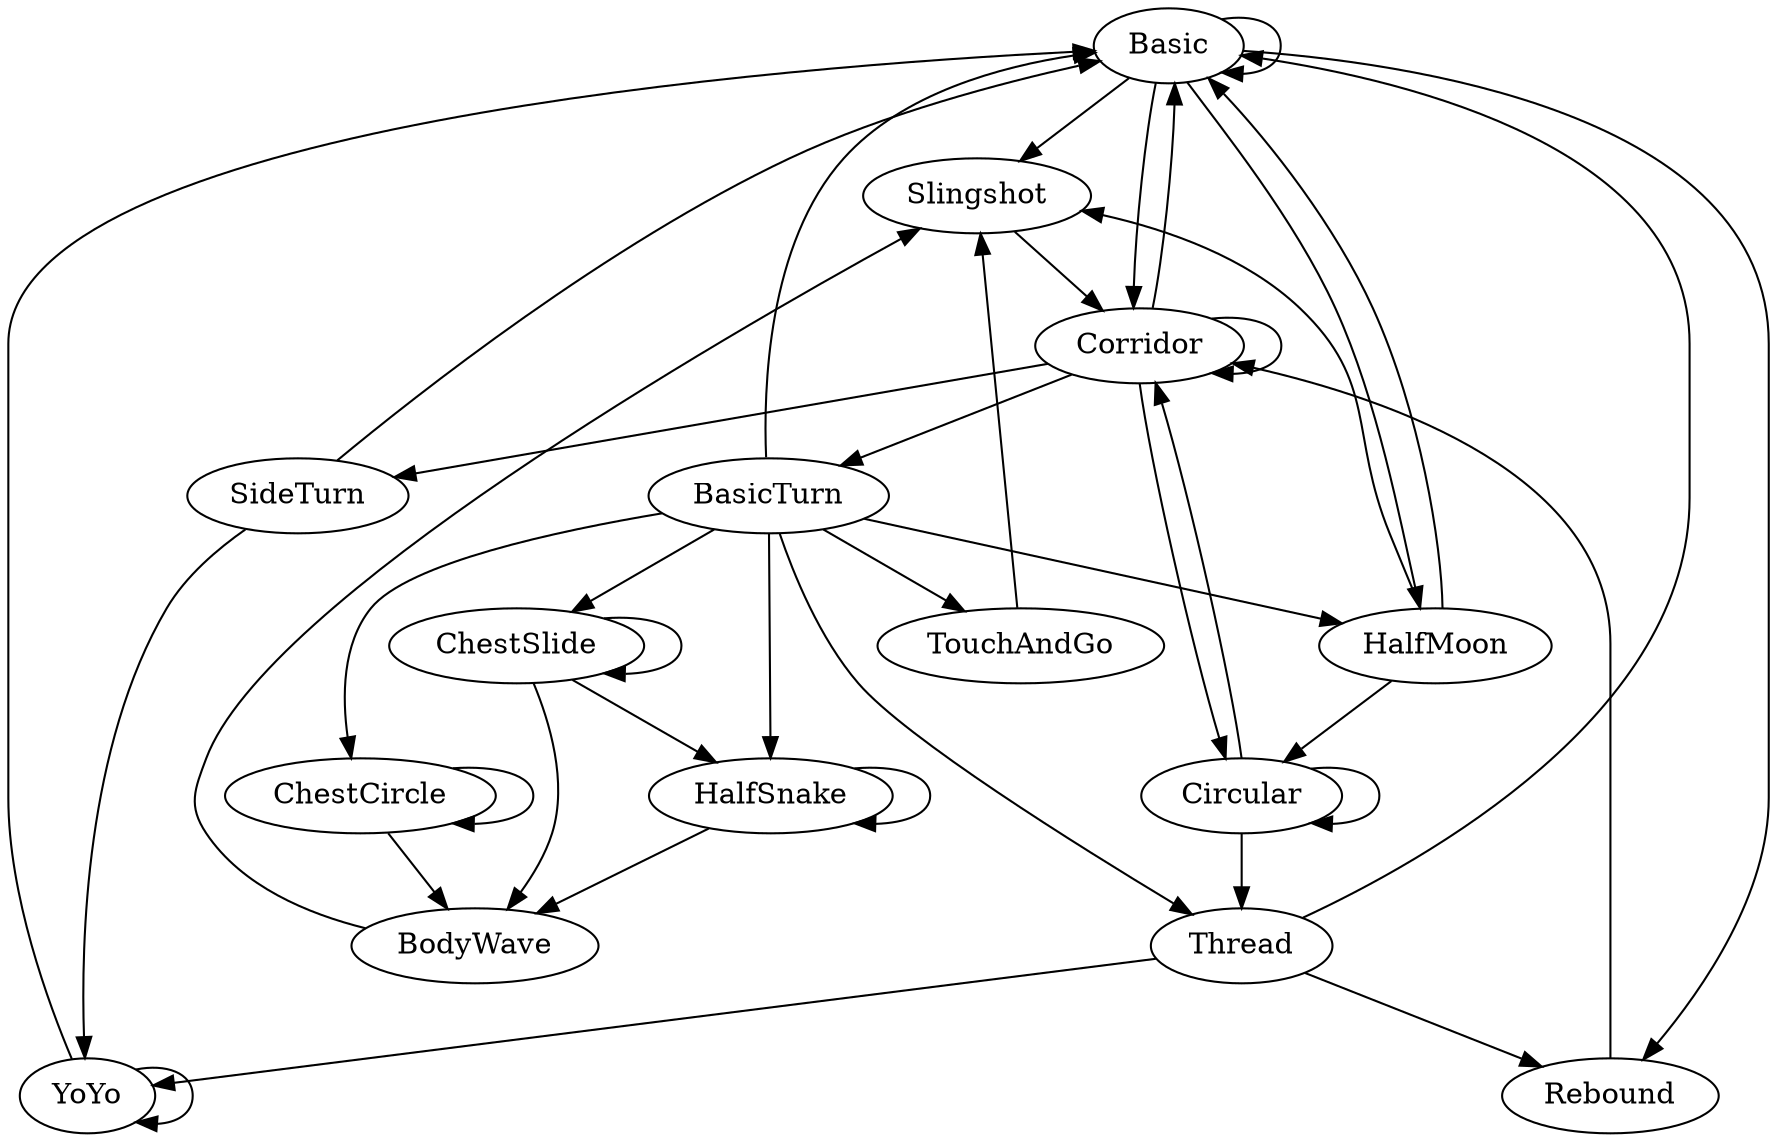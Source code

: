digraph Moves {
	Basic -> Basic
	Basic -> Slingshot
	Basic -> Corridor
	Basic -> Rebound
	Basic -> HalfMoon
	Rebound -> Corridor
	Slingshot -> Corridor
	Corridor -> Corridor
	Corridor -> SideTurn
	Corridor -> Basic
	Corridor -> BasicTurn
	Corridor -> Circular
	Circular -> Thread
	Circular -> Corridor
	Circular -> Circular
	Thread -> Basic
	BasicTurn -> Basic
	BasicTurn -> Thread
	BasicTurn -> HalfMoon
	BasicTurn -> ChestSlide
	BasicTurn -> ChestCircle
	BasicTurn -> HalfSnake
	BasicTurn -> TouchAndGo
	TouchAndGo -> Slingshot
	HalfMoon -> Basic
	HalfMoon -> Slingshot
	HalfMoon -> Circular
	ChestSlide -> ChestSlide
	ChestSlide -> HalfSnake
	ChestCircle -> ChestCircle
	ChestSlide -> BodyWave
	ChestCircle -> BodyWave
	HalfSnake -> HalfSnake
	HalfSnake -> BodyWave
	BodyWave -> Slingshot
	SideTurn -> YoYo
	SideTurn -> Basic
	Thread -> Rebound
	Thread -> YoYo
	YoYo -> YoYo
	YoYo -> Basic
}